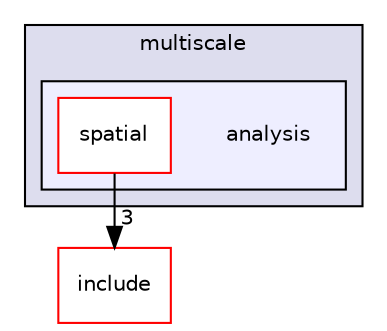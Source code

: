 digraph "src/multiscale/analysis" {
  compound=true
  node [ fontsize="10", fontname="Helvetica"];
  edge [ labelfontsize="10", labelfontname="Helvetica"];
  subgraph clusterdir_93287aa57a2806f5f547b73a619823dd {
    graph [ bgcolor="#ddddee", pencolor="black", label="multiscale" fontname="Helvetica", fontsize="10", URL="dir_93287aa57a2806f5f547b73a619823dd.html"]
  subgraph clusterdir_913e38079923c90ef6d889a551bd9042 {
    graph [ bgcolor="#eeeeff", pencolor="black", label="" URL="dir_913e38079923c90ef6d889a551bd9042.html"];
    dir_913e38079923c90ef6d889a551bd9042 [shape=plaintext label="analysis"];
    dir_eecdf75660cbdeda8cf07b528b48c623 [shape=box label="spatial" color="red" fillcolor="white" style="filled" URL="dir_eecdf75660cbdeda8cf07b528b48c623.html"];
  }
  }
  dir_d44c64559bbebec7f509842c48db8b23 [shape=box label="include" fillcolor="white" style="filled" color="red" URL="dir_d44c64559bbebec7f509842c48db8b23.html"];
  dir_eecdf75660cbdeda8cf07b528b48c623->dir_d44c64559bbebec7f509842c48db8b23 [headlabel="3", labeldistance=1.5 headhref="dir_000013_000000.html"];
}
